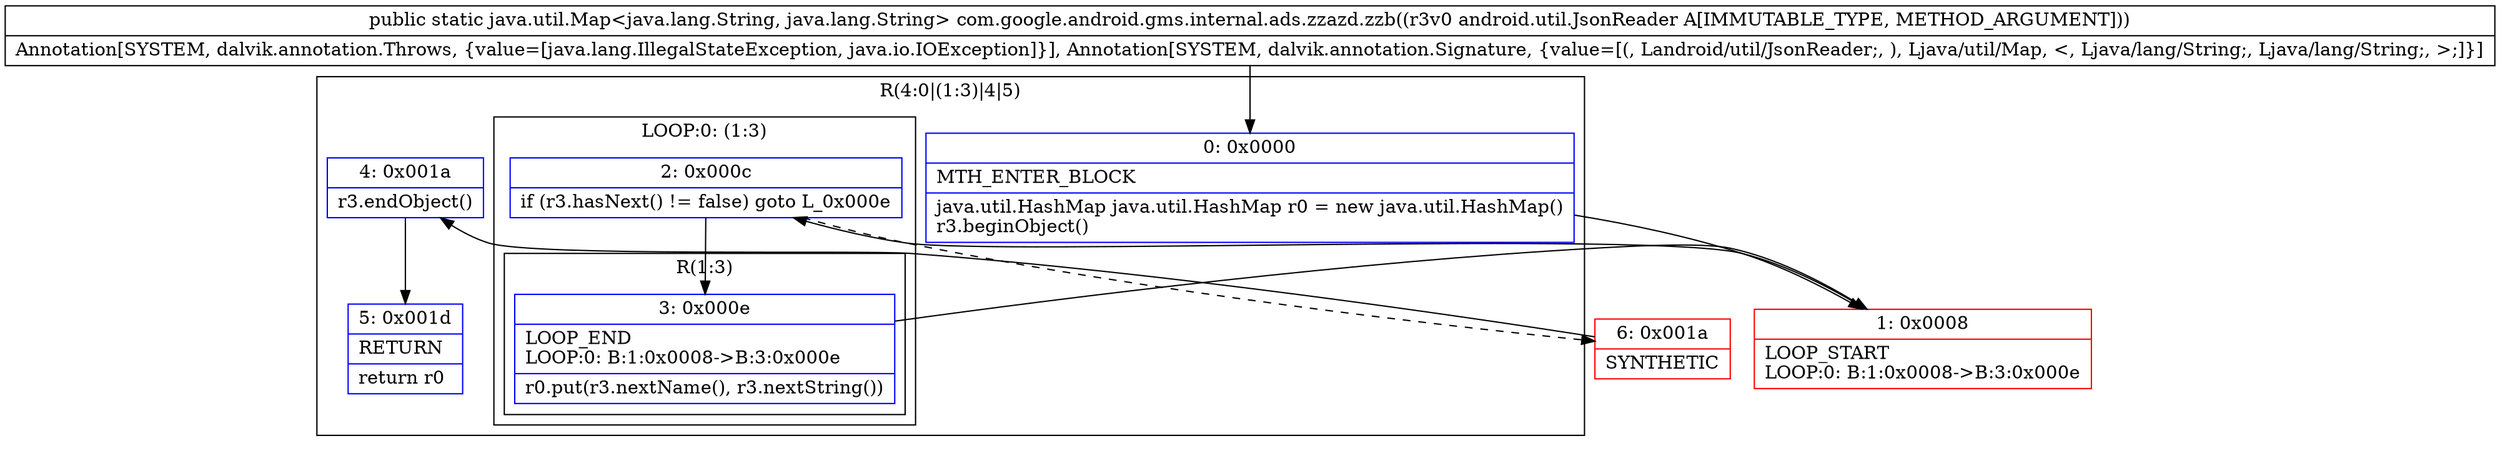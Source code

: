 digraph "CFG forcom.google.android.gms.internal.ads.zzazd.zzb(Landroid\/util\/JsonReader;)Ljava\/util\/Map;" {
subgraph cluster_Region_259340093 {
label = "R(4:0|(1:3)|4|5)";
node [shape=record,color=blue];
Node_0 [shape=record,label="{0\:\ 0x0000|MTH_ENTER_BLOCK\l|java.util.HashMap java.util.HashMap r0 = new java.util.HashMap()\lr3.beginObject()\l}"];
subgraph cluster_LoopRegion_1155163675 {
label = "LOOP:0: (1:3)";
node [shape=record,color=blue];
Node_2 [shape=record,label="{2\:\ 0x000c|if (r3.hasNext() != false) goto L_0x000e\l}"];
subgraph cluster_Region_1934233266 {
label = "R(1:3)";
node [shape=record,color=blue];
Node_3 [shape=record,label="{3\:\ 0x000e|LOOP_END\lLOOP:0: B:1:0x0008\-\>B:3:0x000e\l|r0.put(r3.nextName(), r3.nextString())\l}"];
}
}
Node_4 [shape=record,label="{4\:\ 0x001a|r3.endObject()\l}"];
Node_5 [shape=record,label="{5\:\ 0x001d|RETURN\l|return r0\l}"];
}
Node_1 [shape=record,color=red,label="{1\:\ 0x0008|LOOP_START\lLOOP:0: B:1:0x0008\-\>B:3:0x000e\l}"];
Node_6 [shape=record,color=red,label="{6\:\ 0x001a|SYNTHETIC\l}"];
MethodNode[shape=record,label="{public static java.util.Map\<java.lang.String, java.lang.String\> com.google.android.gms.internal.ads.zzazd.zzb((r3v0 android.util.JsonReader A[IMMUTABLE_TYPE, METHOD_ARGUMENT]))  | Annotation[SYSTEM, dalvik.annotation.Throws, \{value=[java.lang.IllegalStateException, java.io.IOException]\}], Annotation[SYSTEM, dalvik.annotation.Signature, \{value=[(, Landroid\/util\/JsonReader;, ), Ljava\/util\/Map, \<, Ljava\/lang\/String;, Ljava\/lang\/String;, \>;]\}]\l}"];
MethodNode -> Node_0;
Node_0 -> Node_1;
Node_2 -> Node_3;
Node_2 -> Node_6[style=dashed];
Node_3 -> Node_1;
Node_4 -> Node_5;
Node_1 -> Node_2;
Node_6 -> Node_4;
}

